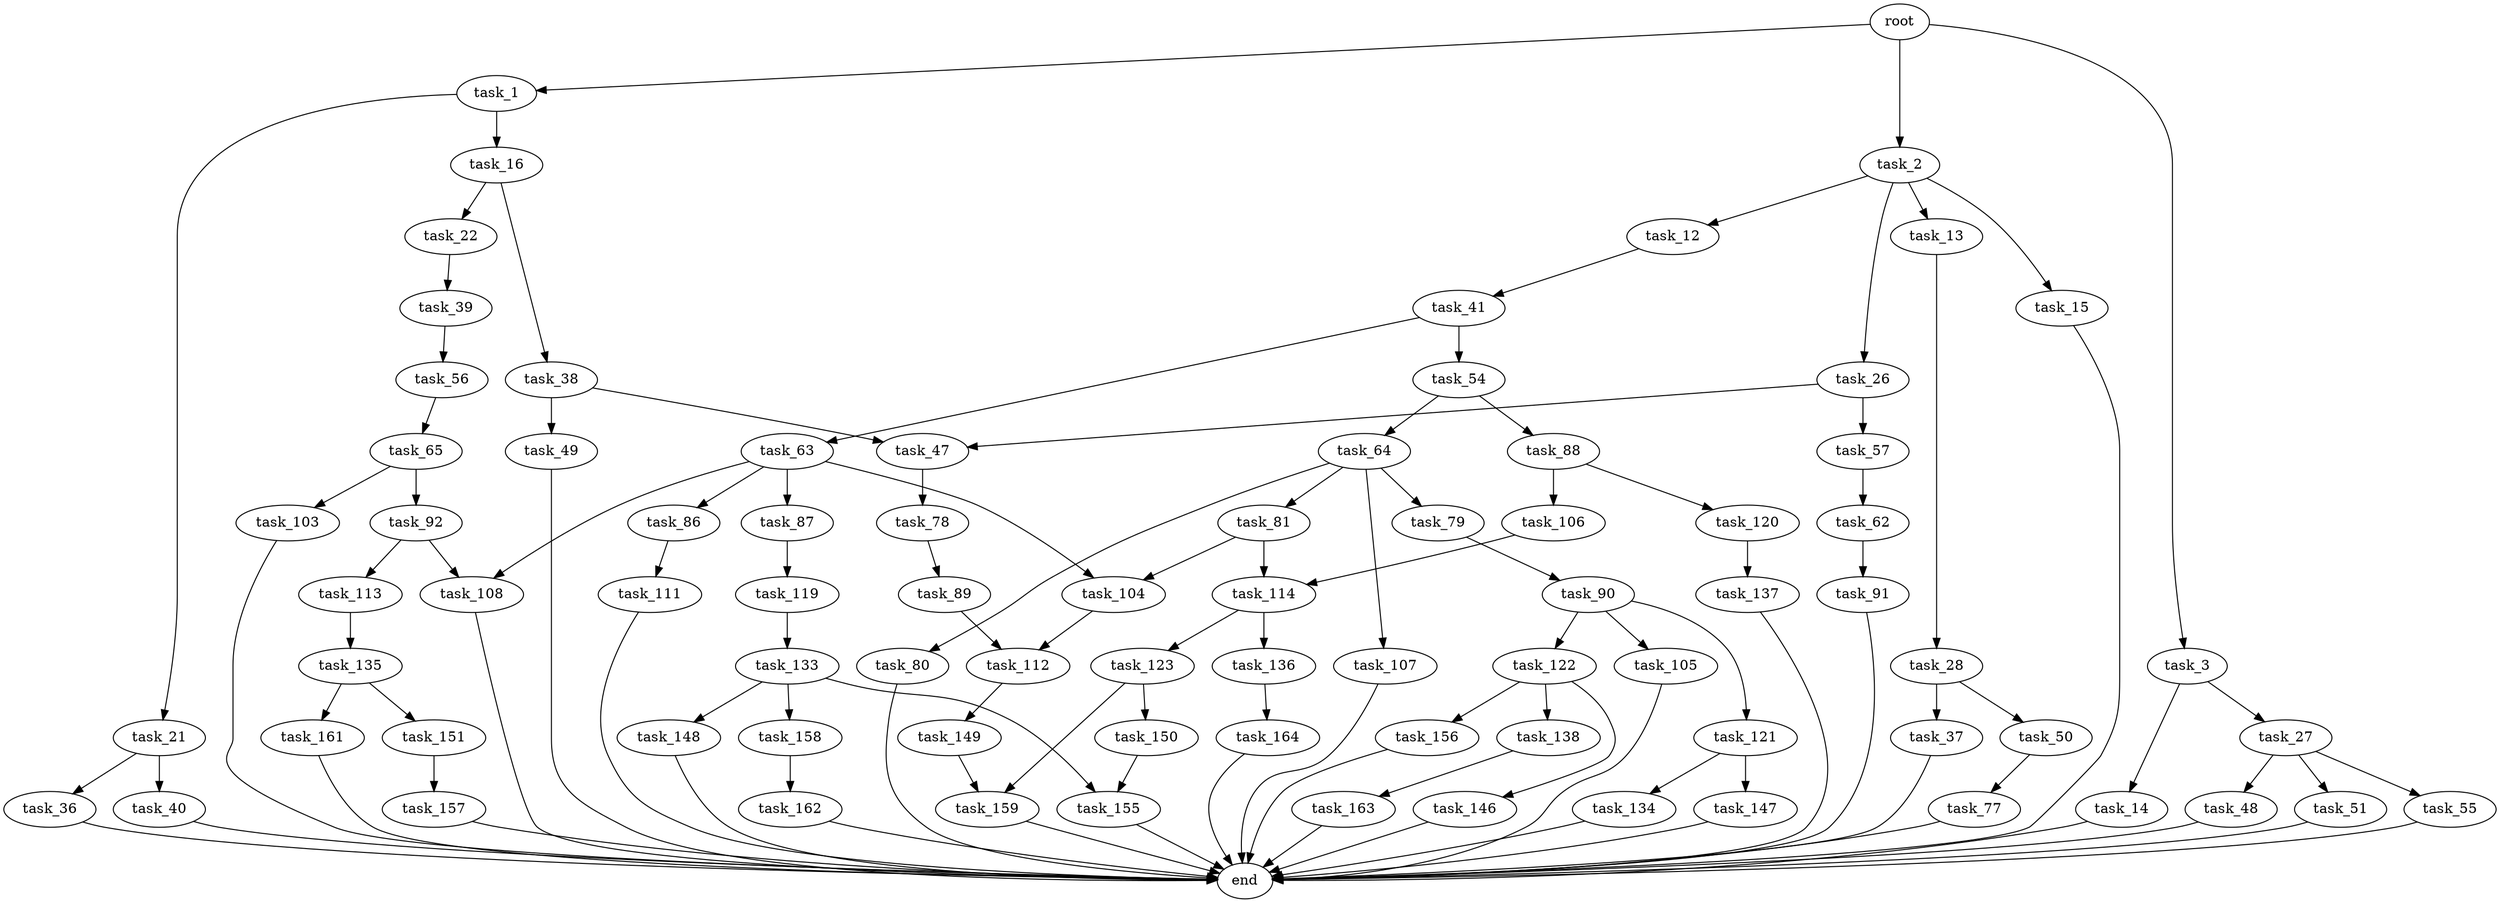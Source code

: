 digraph G {
  root [size="0.000000"];
  task_1 [size="21258093115.000000"];
  task_2 [size="10422565677.000000"];
  task_3 [size="19322626902.000000"];
  task_12 [size="38868128329.000000"];
  task_13 [size="6471465118.000000"];
  task_14 [size="68719476736.000000"];
  task_15 [size="368293445632.000000"];
  task_16 [size="368293445632.000000"];
  task_21 [size="735420658499.000000"];
  task_22 [size="34073983808.000000"];
  task_26 [size="276062651501.000000"];
  task_27 [size="37679016025.000000"];
  task_28 [size="368293445632.000000"];
  task_36 [size="1192936662.000000"];
  task_37 [size="68719476736.000000"];
  task_38 [size="134217728000.000000"];
  task_39 [size="10611733202.000000"];
  task_40 [size="40465931747.000000"];
  task_41 [size="21357110533.000000"];
  task_47 [size="37470590820.000000"];
  task_48 [size="398397122174.000000"];
  task_49 [size="368293445632.000000"];
  task_50 [size="562190230117.000000"];
  task_51 [size="285774430657.000000"];
  task_54 [size="938667480161.000000"];
  task_55 [size="10525806968.000000"];
  task_56 [size="368293445632.000000"];
  task_57 [size="134217728000.000000"];
  task_62 [size="88964383456.000000"];
  task_63 [size="367977018556.000000"];
  task_64 [size="549755813888.000000"];
  task_65 [size="305138346627.000000"];
  task_77 [size="52004572174.000000"];
  task_78 [size="152590506804.000000"];
  task_79 [size="549755813888.000000"];
  task_80 [size="11461463476.000000"];
  task_81 [size="188488043301.000000"];
  task_86 [size="134217728000.000000"];
  task_87 [size="28991029248.000000"];
  task_88 [size="3947986715.000000"];
  task_89 [size="8589934592.000000"];
  task_90 [size="664690265291.000000"];
  task_91 [size="27665824774.000000"];
  task_92 [size="43735672574.000000"];
  task_103 [size="441797130131.000000"];
  task_104 [size="231928233984.000000"];
  task_105 [size="782757789696.000000"];
  task_106 [size="68719476736.000000"];
  task_107 [size="68719476736.000000"];
  task_108 [size="84391280184.000000"];
  task_111 [size="10322285960.000000"];
  task_112 [size="15197233825.000000"];
  task_113 [size="141927047580.000000"];
  task_114 [size="368293445632.000000"];
  task_119 [size="1019506401.000000"];
  task_120 [size="782757789696.000000"];
  task_121 [size="1198534618.000000"];
  task_122 [size="7489015833.000000"];
  task_123 [size="115875773680.000000"];
  task_133 [size="9216062263.000000"];
  task_134 [size="782757789696.000000"];
  task_135 [size="782757789696.000000"];
  task_136 [size="298852342939.000000"];
  task_137 [size="11768660811.000000"];
  task_138 [size="815491189562.000000"];
  task_146 [size="782757789696.000000"];
  task_147 [size="473771463559.000000"];
  task_148 [size="1010451919299.000000"];
  task_149 [size="9775756307.000000"];
  task_150 [size="134217728000.000000"];
  task_151 [size="843584075585.000000"];
  task_155 [size="231928233984.000000"];
  task_156 [size="472371297498.000000"];
  task_157 [size="28991029248.000000"];
  task_158 [size="24418148623.000000"];
  task_159 [size="231928233984.000000"];
  task_161 [size="492017634367.000000"];
  task_162 [size="17727816261.000000"];
  task_163 [size="21970348642.000000"];
  task_164 [size="782757789696.000000"];
  end [size="0.000000"];

  root -> task_1 [size="1.000000"];
  root -> task_2 [size="1.000000"];
  root -> task_3 [size="1.000000"];
  task_1 -> task_16 [size="411041792.000000"];
  task_1 -> task_21 [size="411041792.000000"];
  task_2 -> task_12 [size="209715200.000000"];
  task_2 -> task_13 [size="209715200.000000"];
  task_2 -> task_15 [size="209715200.000000"];
  task_2 -> task_26 [size="209715200.000000"];
  task_3 -> task_14 [size="301989888.000000"];
  task_3 -> task_27 [size="301989888.000000"];
  task_12 -> task_41 [size="33554432.000000"];
  task_13 -> task_28 [size="134217728.000000"];
  task_14 -> end [size="1.000000"];
  task_15 -> end [size="1.000000"];
  task_16 -> task_22 [size="411041792.000000"];
  task_16 -> task_38 [size="411041792.000000"];
  task_21 -> task_36 [size="679477248.000000"];
  task_21 -> task_40 [size="679477248.000000"];
  task_22 -> task_39 [size="33554432.000000"];
  task_26 -> task_47 [size="411041792.000000"];
  task_26 -> task_57 [size="411041792.000000"];
  task_27 -> task_48 [size="75497472.000000"];
  task_27 -> task_51 [size="75497472.000000"];
  task_27 -> task_55 [size="75497472.000000"];
  task_28 -> task_37 [size="411041792.000000"];
  task_28 -> task_50 [size="411041792.000000"];
  task_36 -> end [size="1.000000"];
  task_37 -> end [size="1.000000"];
  task_38 -> task_47 [size="209715200.000000"];
  task_38 -> task_49 [size="209715200.000000"];
  task_39 -> task_56 [size="411041792.000000"];
  task_40 -> end [size="1.000000"];
  task_41 -> task_54 [size="33554432.000000"];
  task_41 -> task_63 [size="33554432.000000"];
  task_47 -> task_78 [size="679477248.000000"];
  task_48 -> end [size="1.000000"];
  task_49 -> end [size="1.000000"];
  task_50 -> task_77 [size="411041792.000000"];
  task_51 -> end [size="1.000000"];
  task_54 -> task_64 [size="679477248.000000"];
  task_54 -> task_88 [size="679477248.000000"];
  task_55 -> end [size="1.000000"];
  task_56 -> task_65 [size="411041792.000000"];
  task_57 -> task_62 [size="209715200.000000"];
  task_62 -> task_91 [size="134217728.000000"];
  task_63 -> task_86 [size="301989888.000000"];
  task_63 -> task_87 [size="301989888.000000"];
  task_63 -> task_104 [size="301989888.000000"];
  task_63 -> task_108 [size="301989888.000000"];
  task_64 -> task_79 [size="536870912.000000"];
  task_64 -> task_80 [size="536870912.000000"];
  task_64 -> task_81 [size="536870912.000000"];
  task_64 -> task_107 [size="536870912.000000"];
  task_65 -> task_92 [size="209715200.000000"];
  task_65 -> task_103 [size="209715200.000000"];
  task_77 -> end [size="1.000000"];
  task_78 -> task_89 [size="301989888.000000"];
  task_79 -> task_90 [size="536870912.000000"];
  task_80 -> end [size="1.000000"];
  task_81 -> task_104 [size="209715200.000000"];
  task_81 -> task_114 [size="209715200.000000"];
  task_86 -> task_111 [size="209715200.000000"];
  task_87 -> task_119 [size="75497472.000000"];
  task_88 -> task_106 [size="75497472.000000"];
  task_88 -> task_120 [size="75497472.000000"];
  task_89 -> task_112 [size="33554432.000000"];
  task_90 -> task_105 [size="411041792.000000"];
  task_90 -> task_121 [size="411041792.000000"];
  task_90 -> task_122 [size="411041792.000000"];
  task_91 -> end [size="1.000000"];
  task_92 -> task_108 [size="838860800.000000"];
  task_92 -> task_113 [size="838860800.000000"];
  task_103 -> end [size="1.000000"];
  task_104 -> task_112 [size="301989888.000000"];
  task_105 -> end [size="1.000000"];
  task_106 -> task_114 [size="134217728.000000"];
  task_107 -> end [size="1.000000"];
  task_108 -> end [size="1.000000"];
  task_111 -> end [size="1.000000"];
  task_112 -> task_149 [size="411041792.000000"];
  task_113 -> task_135 [size="209715200.000000"];
  task_114 -> task_123 [size="411041792.000000"];
  task_114 -> task_136 [size="411041792.000000"];
  task_119 -> task_133 [size="75497472.000000"];
  task_120 -> task_137 [size="679477248.000000"];
  task_121 -> task_134 [size="33554432.000000"];
  task_121 -> task_147 [size="33554432.000000"];
  task_122 -> task_138 [size="301989888.000000"];
  task_122 -> task_146 [size="301989888.000000"];
  task_122 -> task_156 [size="301989888.000000"];
  task_123 -> task_150 [size="134217728.000000"];
  task_123 -> task_159 [size="134217728.000000"];
  task_133 -> task_148 [size="209715200.000000"];
  task_133 -> task_155 [size="209715200.000000"];
  task_133 -> task_158 [size="209715200.000000"];
  task_134 -> end [size="1.000000"];
  task_135 -> task_151 [size="679477248.000000"];
  task_135 -> task_161 [size="679477248.000000"];
  task_136 -> task_164 [size="209715200.000000"];
  task_137 -> end [size="1.000000"];
  task_138 -> task_163 [size="536870912.000000"];
  task_146 -> end [size="1.000000"];
  task_147 -> end [size="1.000000"];
  task_148 -> end [size="1.000000"];
  task_149 -> task_159 [size="209715200.000000"];
  task_150 -> task_155 [size="209715200.000000"];
  task_151 -> task_157 [size="679477248.000000"];
  task_155 -> end [size="1.000000"];
  task_156 -> end [size="1.000000"];
  task_157 -> end [size="1.000000"];
  task_158 -> task_162 [size="411041792.000000"];
  task_159 -> end [size="1.000000"];
  task_161 -> end [size="1.000000"];
  task_162 -> end [size="1.000000"];
  task_163 -> end [size="1.000000"];
  task_164 -> end [size="1.000000"];
}
